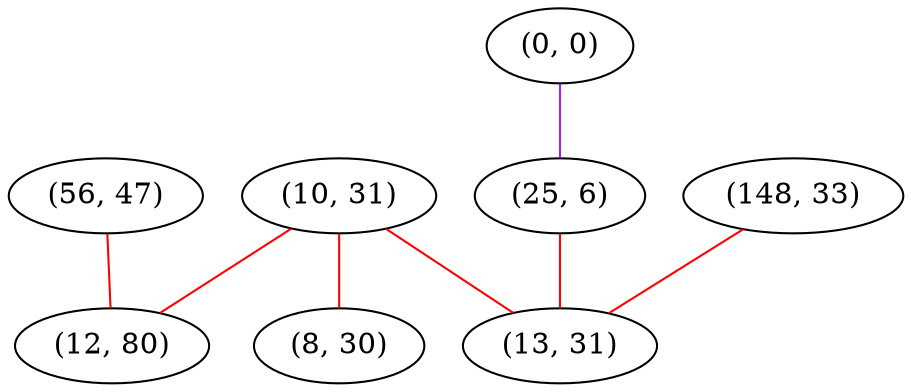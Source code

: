 graph "" {
"(10, 31)";
"(0, 0)";
"(25, 6)";
"(148, 33)";
"(56, 47)";
"(8, 30)";
"(12, 80)";
"(13, 31)";
"(10, 31)" -- "(8, 30)"  [color=red, key=0, weight=1];
"(10, 31)" -- "(13, 31)"  [color=red, key=0, weight=1];
"(10, 31)" -- "(12, 80)"  [color=red, key=0, weight=1];
"(0, 0)" -- "(25, 6)"  [color=purple, key=0, weight=4];
"(25, 6)" -- "(13, 31)"  [color=red, key=0, weight=1];
"(148, 33)" -- "(13, 31)"  [color=red, key=0, weight=1];
"(56, 47)" -- "(12, 80)"  [color=red, key=0, weight=1];
}
